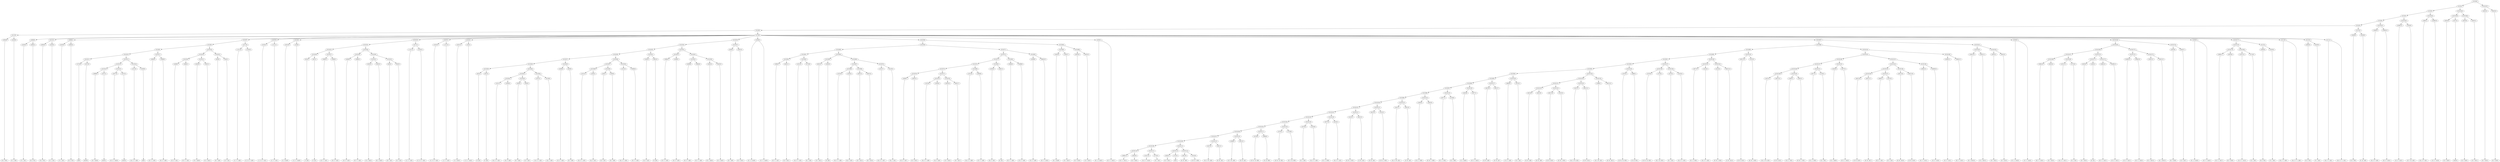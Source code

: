 digraph sample{
"L5064(0)"->"[D  E  F](0)"
"L3429(0)"->"[F  G  A](0)"
"L5122(0)"->"L5064(0)"
"L5122(0)"->"L3429(0)"
"L3429(1)"->"[F  G  A](1)"
"L5064(1)"->"[D  E  F](1)"
"L5068(0)"->"L3429(1)"
"L5068(0)"->"L5064(1)"
"L5064(2)"->"[D  E  F](2)"
"L3429(2)"->"[F  G  A](2)"
"L5122(1)"->"L5064(2)"
"L5122(1)"->"L3429(2)"
"L3429(3)"->"[F  G  A](3)"
"L5064(3)"->"[D  E  F](3)"
"L5068(1)"->"L3429(3)"
"L5068(1)"->"L5064(3)"
"L2735(0)"->"[D](0)"
"L3472(0)"->"[rest](0)"
"L5319(11)"->"L2735(0)"
"L5319(11)"->"L3472(0)"
"L3898(0)"->"[D  F  Ais](0)"
"L3472(1)"->"[rest](1)"
"L5319(14)"->"L3898(0)"
"L5319(14)"->"L3472(1)"
"L3977(0)"->"[D  E  G  Ais](0)"
"L3472(2)"->"[rest](2)"
"L5319(15)"->"L3977(0)"
"L5319(15)"->"L3472(2)"
"L5319(13)"->"L5319(14)"
"L5319(13)"->"L5319(15)"
"L2351(0)"->"[Cis  E  G  A](0)"
"L1360(0)"->"[A](0)"
"L5319(16)"->"L2351(0)"
"L5319(16)"->"L1360(0)"
"L5319(12)"->"L5319(13)"
"L5319(12)"->"L5319(16)"
"L5319(10)"->"L5319(11)"
"L5319(10)"->"L5319(12)"
"L3984(0)"->"[D  F  G  A](0)"
"L4389(0)"->"[D  E  F  A](0)"
"L5319(17)"->"L3984(0)"
"L5319(17)"->"L4389(0)"
"L5319(9)"->"L5319(10)"
"L5319(9)"->"L5319(17)"
"L4389(1)"->"[D  E  F  A](1)"
"L3984(1)"->"[D  F  G  A](1)"
"L5319(20)"->"L4389(1)"
"L5319(20)"->"L3984(1)"
"L3402(0)"->"[D  G  Ais](0)"
"L3402(1)"->"[D  G  Ais](1)"
"L5319(21)"->"L3402(0)"
"L5319(21)"->"L3402(1)"
"L5319(19)"->"L5319(20)"
"L5319(19)"->"L5319(21)"
"L630(0)"->"[D  F  A](0)"
"L630(1)"->"[D  F  A](1)"
"L5319(22)"->"L630(0)"
"L5319(22)"->"L630(1)"
"L5319(18)"->"L5319(19)"
"L5319(18)"->"L5319(22)"
"L5319(8)"->"L5319(9)"
"L5319(8)"->"L5319(18)"
"L-1411(0)"->"[C  F  G  A](0)"
"L5182(0)"->"[C  D  E  F  A](0)"
"L5271(0)"->"L-1411(0)"
"L5271(0)"->"L5182(0)"
"L5319(7)"->"L5319(8)"
"L5319(7)"->"L5271(0)"
"L5182(1)"->"[C  D  E  F  A](1)"
"L-1411(1)"->"[C  F  G  A](1)"
"L5187(0)"->"L5182(1)"
"L5187(0)"->"L-1411(1)"
"L5201(0)"->"[C  E  Ais](0)"
"L334(0)"->"[C  E  G  Ais](0)"
"L5216(0)"->"L5201(0)"
"L5216(0)"->"L334(0)"
"L652(0)"->"[F  A](0)"
"L652(1)"->"[F  A](1)"
"L5319(26)"->"L652(0)"
"L5319(26)"->"L652(1)"
"L3984(2)"->"[D  F  G  A](2)"
"L4389(2)"->"[D  E  F  A](2)"
"L5319(27)"->"L3984(2)"
"L5319(27)"->"L4389(2)"
"L5319(25)"->"L5319(26)"
"L5319(25)"->"L5319(27)"
"L4389(3)"->"[D  E  F  A](3)"
"L3984(3)"->"[D  F  G  A](3)"
"L5319(29)"->"L4389(3)"
"L5319(29)"->"L3984(3)"
"L3402(2)"->"[D  G  Ais](2)"
"L3402(3)"->"[D  G  Ais](3)"
"L5319(31)"->"L3402(2)"
"L5319(31)"->"L3402(3)"
"L630(2)"->"[D  F  A](2)"
"L630(3)"->"[D  F  A](3)"
"L5319(32)"->"L630(2)"
"L5319(32)"->"L630(3)"
"L5319(30)"->"L5319(31)"
"L5319(30)"->"L5319(32)"
"L5319(28)"->"L5319(29)"
"L5319(28)"->"L5319(30)"
"L5319(24)"->"L5319(25)"
"L5319(24)"->"L5319(28)"
"L-1411(2)"->"[C  F  G  A](2)"
"L5182(2)"->"[C  D  E  F  A](2)"
"L5271(1)"->"L-1411(2)"
"L5271(1)"->"L5182(2)"
"L5319(23)"->"L5319(24)"
"L5319(23)"->"L5271(1)"
"L5182(3)"->"[C  D  E  F  A](3)"
"L-1411(3)"->"[C  F  G  A](3)"
"L5187(1)"->"L5182(3)"
"L5187(1)"->"L-1411(3)"
"L5201(1)"->"[C  E  Ais](1)"
"L334(1)"->"[C  E  G  Ais](1)"
"L5216(1)"->"L5201(1)"
"L5216(1)"->"L334(1)"
"L652(2)"->"[F  A](2)"
"L652(3)"->"[F  A](3)"
"L5319(39)"->"L652(2)"
"L5319(39)"->"L652(3)"
"L2351(1)"->"[Cis  E  G  A](1)"
"L2404(0)"->"[Cis  E  A](0)"
"L5319(42)"->"L2351(1)"
"L5319(42)"->"L2404(0)"
"L630(4)"->"[D  F  A](4)"
"L630(5)"->"[D  F  A](5)"
"L5319(43)"->"L630(4)"
"L5319(43)"->"L630(5)"
"L5319(41)"->"L5319(42)"
"L5319(41)"->"L5319(43)"
"L2351(2)"->"[Cis  E  G  A](2)"
"L4129(0)"->"[Cis  G  A](0)"
"L5319(44)"->"L2351(2)"
"L5319(44)"->"L4129(0)"
"L5319(40)"->"L5319(41)"
"L5319(40)"->"L5319(44)"
"L5319(38)"->"L5319(39)"
"L5319(38)"->"L5319(40)"
"L4389(4)"->"[D  E  F  A](4)"
"L630(6)"->"[D  F  A](6)"
"L5319(45)"->"L4389(4)"
"L5319(45)"->"L630(6)"
"L5319(37)"->"L5319(38)"
"L5319(37)"->"L5319(45)"
"L2351(3)"->"[Cis  E  G  A](3)"
"L2404(1)"->"[Cis  E  A](1)"
"L5319(48)"->"L2351(3)"
"L5319(48)"->"L2404(1)"
"L630(7)"->"[D  F  A](7)"
"L630(8)"->"[D  F  A](8)"
"L5319(49)"->"L630(7)"
"L5319(49)"->"L630(8)"
"L5319(47)"->"L5319(48)"
"L5319(47)"->"L5319(49)"
"L2351(4)"->"[Cis  E  G  A](4)"
"L3984(4)"->"[D  F  G  A](4)"
"L5319(50)"->"L2351(4)"
"L5319(50)"->"L3984(4)"
"L5319(46)"->"L5319(47)"
"L5319(46)"->"L5319(50)"
"L5319(36)"->"L5319(37)"
"L5319(36)"->"L5319(46)"
"L2404(2)"->"[Cis  E  A](2)"
"L3661(0)"->"[E  A](0)"
"L5319(51)"->"L2404(2)"
"L5319(51)"->"L3661(0)"
"L5319(35)"->"L5319(36)"
"L5319(35)"->"L5319(51)"
"L3984(5)"->"[D  F  G  A](5)"
"L4389(5)"->"[D  E  F  A](5)"
"L5319(53)"->"L3984(5)"
"L5319(53)"->"L4389(5)"
"L4389(6)"->"[D  E  F  A](6)"
"L3984(6)"->"[D  F  G  A](6)"
"L5319(55)"->"L4389(6)"
"L5319(55)"->"L3984(6)"
"L3402(4)"->"[D  G  Ais](4)"
"L3402(5)"->"[D  G  Ais](5)"
"L5319(56)"->"L3402(4)"
"L5319(56)"->"L3402(5)"
"L5319(54)"->"L5319(55)"
"L5319(54)"->"L5319(56)"
"L5319(52)"->"L5319(53)"
"L5319(52)"->"L5319(54)"
"L5319(34)"->"L5319(35)"
"L5319(34)"->"L5319(52)"
"L630(9)"->"[D  F  A](9)"
"L630(10)"->"[D  F  A](10)"
"L5319(57)"->"L630(9)"
"L5319(57)"->"L630(10)"
"L5319(33)"->"L5319(34)"
"L5319(33)"->"L5319(57)"
"L3359(0)"->"[E  G  A  Ais](0)"
"L3359(0)"->"[E  F  G  Ais](0)"
"L3984(7)"->"[D  F  G  A](7)"
"L630(11)"->"[D  F  A](11)"
"L5319(62)"->"L3984(7)"
"L5319(62)"->"L630(11)"
"L2351(5)"->"[Cis  E  G  A](5)"
"L3719(0)"->"[E  G  A](0)"
"L5319(63)"->"L2351(5)"
"L5319(63)"->"L3719(0)"
"L5319(61)"->"L5319(62)"
"L5319(61)"->"L5319(63)"
"L630(12)"->"[D  F  A](12)"
"L1663(0)"->"[D  A](0)"
"L5319(65)"->"L630(12)"
"L5319(65)"->"L1663(0)"
"L2351(6)"->"[Cis  E  G  A](6)"
"L2404(3)"->"[Cis  E  A](3)"
"L5319(68)"->"L2351(6)"
"L5319(68)"->"L2404(3)"
"L630(13)"->"[D  F  A](13)"
"L630(14)"->"[D  F  A](14)"
"L5319(69)"->"L630(13)"
"L5319(69)"->"L630(14)"
"L5319(67)"->"L5319(68)"
"L5319(67)"->"L5319(69)"
"L2351(7)"->"[Cis  E  G  A](7)"
"L4129(1)"->"[Cis  G  A](1)"
"L5319(70)"->"L2351(7)"
"L5319(70)"->"L4129(1)"
"L5319(66)"->"L5319(67)"
"L5319(66)"->"L5319(70)"
"L5319(64)"->"L5319(65)"
"L5319(64)"->"L5319(66)"
"L5319(60)"->"L5319(61)"
"L5319(60)"->"L5319(64)"
"L4389(7)"->"[D  E  F  A](7)"
"L630(15)"->"[D  F  A](15)"
"L5319(76)"->"L4389(7)"
"L5319(76)"->"L630(15)"
"L2351(8)"->"[Cis  E  G  A](8)"
"L2404(4)"->"[Cis  E  A](4)"
"L5319(78)"->"L2351(8)"
"L5319(78)"->"L2404(4)"
"L630(16)"->"[D  F  A](16)"
"L630(17)"->"[D  F  A](17)"
"L5319(79)"->"L630(16)"
"L5319(79)"->"L630(17)"
"L5319(77)"->"L5319(78)"
"L5319(77)"->"L5319(79)"
"L5319(75)"->"L5319(76)"
"L5319(75)"->"L5319(77)"
"L2351(9)"->"[Cis  E  G  A](9)"
"L3984(8)"->"[D  F  G  A](8)"
"L5319(80)"->"L2351(9)"
"L5319(80)"->"L3984(8)"
"L5319(74)"->"L5319(75)"
"L5319(74)"->"L5319(80)"
"L2404(5)"->"[Cis  E  A](5)"
"L3661(1)"->"[E  A](1)"
"L5319(81)"->"L2404(5)"
"L5319(81)"->"L3661(1)"
"L5319(73)"->"L5319(74)"
"L5319(73)"->"L5319(81)"
"L3984(9)"->"[D  F  G  A](9)"
"L4389(8)"->"[D  E  F  A](8)"
"L5319(82)"->"L3984(9)"
"L5319(82)"->"L4389(8)"
"L5319(72)"->"L5319(73)"
"L5319(72)"->"L5319(82)"
"L4389(9)"->"[D  E  F  A](9)"
"L3984(10)"->"[D  F  G  A](10)"
"L5319(83)"->"L4389(9)"
"L5319(83)"->"L3984(10)"
"L5319(71)"->"L5319(72)"
"L5319(71)"->"L5319(83)"
"L5319(59)"->"L5319(60)"
"L5319(59)"->"L5319(71)"
"L3402(6)"->"[D  G  Ais](6)"
"L3402(7)"->"[D  G  Ais](7)"
"L5319(85)"->"L3402(6)"
"L5319(85)"->"L3402(7)"
"L630(18)"->"[D  F  A](18)"
"L630(19)"->"[D  F  A](19)"
"L5319(86)"->"L630(18)"
"L5319(86)"->"L630(19)"
"L5319(84)"->"L5319(85)"
"L5319(84)"->"L5319(86)"
"L5319(58)"->"L5319(59)"
"L5319(58)"->"L5319(84)"
"L3359(1)"->"[E  G  A  Ais](1)"
"L3359(1)"->"[E  F  G  Ais](1)"
"L3984(11)"->"[D  F  G  A](11)"
"L630(20)"->"[D  F  A](20)"
"L5319(110)"->"L3984(11)"
"L5319(110)"->"L630(20)"
"L2351(10)"->"[Cis  E  G  A](10)"
"L3719(1)"->"[E  G  A](1)"
"L5319(111)"->"L2351(10)"
"L5319(111)"->"L3719(1)"
"L5319(109)"->"L5319(110)"
"L5319(109)"->"L5319(111)"
"L630(21)"->"[D  F  A](21)"
"L2735(1)"->"[D](1)"
"L5319(113)"->"L630(21)"
"L5319(113)"->"L2735(1)"
"L4912(0)"->"[D  Fis  A](0)"
"L3323(0)"->"[D  Fis  A  B](0)"
"L5319(114)"->"L4912(0)"
"L5319(114)"->"L3323(0)"
"L5319(112)"->"L5319(113)"
"L5319(112)"->"L5319(114)"
"L5319(108)"->"L5319(109)"
"L5319(108)"->"L5319(112)"
"L3437(0)"->"[Cis  D  Fis  A](0)"
"L4912(1)"->"[D  Fis  A](1)"
"L5319(115)"->"L3437(0)"
"L5319(115)"->"L4912(1)"
"L5319(107)"->"L5319(108)"
"L5319(107)"->"L5319(115)"
"L1896(0)"->"[D  E  Fis  A](0)"
"L4912(2)"->"[D  Fis  A](2)"
"L5319(116)"->"L1896(0)"
"L5319(116)"->"L4912(2)"
"L5319(106)"->"L5319(107)"
"L5319(106)"->"L5319(116)"
"L3576(0)"->"[D  Fis  Gis  B](0)"
"L4680(0)"->"[D  Gis  B](0)"
"L5319(117)"->"L3576(0)"
"L5319(117)"->"L4680(0)"
"L5319(105)"->"L5319(106)"
"L5319(105)"->"L5319(117)"
"L3576(1)"->"[D  Fis  Gis  B](1)"
"L3729(0)"->"[D  E  Gis  B](0)"
"L5319(118)"->"L3576(1)"
"L5319(118)"->"L3729(0)"
"L5319(104)"->"L5319(105)"
"L5319(104)"->"L5319(118)"
"L2074(0)"->"[D  G  A](0)"
"L4234(0)"->"[Cis  D  G  A](0)"
"L5319(119)"->"L2074(0)"
"L5319(119)"->"L4234(0)"
"L5319(103)"->"L5319(104)"
"L5319(103)"->"L5319(119)"
"L3677(0)"->"[D  G  A  B](0)"
"L4234(1)"->"[Cis  D  G  A](1)"
"L5319(120)"->"L3677(0)"
"L5319(120)"->"L4234(1)"
"L5319(102)"->"L5319(103)"
"L5319(102)"->"L5319(120)"
"L3323(1)"->"[D  Fis  A  B](1)"
"L4912(3)"->"[D  Fis  A](3)"
"L5319(121)"->"L3323(1)"
"L5319(121)"->"L4912(3)"
"L5319(101)"->"L5319(102)"
"L5319(101)"->"L5319(121)"
"L4912(4)"->"[D  Fis  A](4)"
"L3323(2)"->"[D  Fis  A  B](2)"
"L5319(122)"->"L4912(4)"
"L5319(122)"->"L3323(2)"
"L5319(100)"->"L5319(101)"
"L5319(100)"->"L5319(122)"
"L3437(1)"->"[Cis  D  Fis  A](1)"
"L4912(5)"->"[D  Fis  A](5)"
"L5319(123)"->"L3437(1)"
"L5319(123)"->"L4912(5)"
"L5319(99)"->"L5319(100)"
"L5319(99)"->"L5319(123)"
"L1665(0)"->"[D  E  G  B](0)"
"L4832(0)"->"[D  Fis  G  B](0)"
"L5319(124)"->"L1665(0)"
"L5319(124)"->"L4832(0)"
"L5319(98)"->"L5319(99)"
"L5319(98)"->"L5319(124)"
"L3677(1)"->"[D  G  A  B](1)"
"L2156(0)"->"[D  G  B](0)"
"L5319(125)"->"L3677(1)"
"L5319(125)"->"L2156(0)"
"L5319(97)"->"L5319(98)"
"L5319(97)"->"L5319(125)"
"L3402(8)"->"[D  G  Ais](8)"
"L3977(1)"->"[D  E  G  Ais](1)"
"L5319(126)"->"L3402(8)"
"L5319(126)"->"L3977(1)"
"L5319(96)"->"L5319(97)"
"L5319(96)"->"L5319(126)"
"L4912(6)"->"[D  Fis  A](6)"
"L4912(7)"->"[D  Fis  A](7)"
"L5319(127)"->"L4912(6)"
"L5319(127)"->"L4912(7)"
"L5319(95)"->"L5319(96)"
"L5319(95)"->"L5319(127)"
"L4863(0)"->"[D  E  G  A](0)"
"L2074(1)"->"[D  G  A](1)"
"L5319(128)"->"L4863(0)"
"L5319(128)"->"L2074(1)"
"L5319(94)"->"L5319(95)"
"L5319(94)"->"L5319(128)"
"L4912(8)"->"[D  Fis  A](8)"
"L4912(9)"->"[D  Fis  A](9)"
"L5319(132)"->"L4912(8)"
"L5319(132)"->"L4912(9)"
"L4912(10)"->"[D  Fis  A](10)"
"L3323(3)"->"[D  Fis  A  B](3)"
"L5319(133)"->"L4912(10)"
"L5319(133)"->"L3323(3)"
"L5319(131)"->"L5319(132)"
"L5319(131)"->"L5319(133)"
"L3437(2)"->"[Cis  D  Fis  A](2)"
"L4912(11)"->"[D  Fis  A](11)"
"L5319(134)"->"L3437(2)"
"L5319(134)"->"L4912(11)"
"L5319(130)"->"L5319(131)"
"L5319(130)"->"L5319(134)"
"L1896(1)"->"[D  E  Fis  A](1)"
"L4912(12)"->"[D  Fis  A](12)"
"L5319(135)"->"L1896(1)"
"L5319(135)"->"L4912(12)"
"L5319(129)"->"L5319(130)"
"L5319(129)"->"L5319(135)"
"L5319(93)"->"L5319(94)"
"L5319(93)"->"L5319(129)"
"L3576(2)"->"[D  Fis  Gis  B](2)"
"L4680(1)"->"[D  Gis  B](1)"
"L5319(136)"->"L3576(2)"
"L5319(136)"->"L4680(1)"
"L5319(92)"->"L5319(93)"
"L5319(92)"->"L5319(136)"
"L3576(3)"->"[D  Fis  Gis  B](3)"
"L3729(1)"->"[D  E  Gis  B](1)"
"L5319(138)"->"L3576(3)"
"L5319(138)"->"L3729(1)"
"L2074(2)"->"[D  G  A](2)"
"L4234(2)"->"[Cis  D  G  A](2)"
"L5319(139)"->"L2074(2)"
"L5319(139)"->"L4234(2)"
"L5319(137)"->"L5319(138)"
"L5319(137)"->"L5319(139)"
"L5319(91)"->"L5319(92)"
"L5319(91)"->"L5319(137)"
"L3677(2)"->"[D  G  A  B](2)"
"L4234(3)"->"[Cis  D  G  A](3)"
"L5319(141)"->"L3677(2)"
"L5319(141)"->"L4234(3)"
"L3323(4)"->"[D  Fis  A  B](4)"
"L4912(13)"->"[D  Fis  A](13)"
"L5319(142)"->"L3323(4)"
"L5319(142)"->"L4912(13)"
"L5319(140)"->"L5319(141)"
"L5319(140)"->"L5319(142)"
"L5319(90)"->"L5319(91)"
"L5319(90)"->"L5319(140)"
"L4912(14)"->"[D  Fis  A](14)"
"L3323(5)"->"[D  Fis  A  B](5)"
"L5319(143)"->"L4912(14)"
"L5319(143)"->"L3323(5)"
"L5319(89)"->"L5319(90)"
"L5319(89)"->"L5319(143)"
"L3437(3)"->"[Cis  D  Fis  A](3)"
"L4912(15)"->"[D  Fis  A](15)"
"L5319(149)"->"L3437(3)"
"L5319(149)"->"L4912(15)"
"L1665(1)"->"[D  E  G  B](1)"
"L4832(1)"->"[D  Fis  G  B](1)"
"L5319(150)"->"L1665(1)"
"L5319(150)"->"L4832(1)"
"L5319(148)"->"L5319(149)"
"L5319(148)"->"L5319(150)"
"L3677(3)"->"[D  G  A  B](3)"
"L2156(1)"->"[D  G  B](1)"
"L5319(151)"->"L3677(3)"
"L5319(151)"->"L2156(1)"
"L5319(147)"->"L5319(148)"
"L5319(147)"->"L5319(151)"
"L3402(9)"->"[D  G  Ais](9)"
"L3977(2)"->"[D  E  G  Ais](2)"
"L5319(152)"->"L3402(9)"
"L5319(152)"->"L3977(2)"
"L5319(146)"->"L5319(147)"
"L5319(146)"->"L5319(152)"
"L4912(16)"->"[D  Fis  A](16)"
"L4912(17)"->"[D  Fis  A](17)"
"L5319(156)"->"L4912(16)"
"L5319(156)"->"L4912(17)"
"L4863(1)"->"[D  E  G  A](1)"
"L2074(3)"->"[D  G  A](3)"
"L5319(157)"->"L4863(1)"
"L5319(157)"->"L2074(3)"
"L5319(155)"->"L5319(156)"
"L5319(155)"->"L5319(157)"
"L4912(18)"->"[D  Fis  A](18)"
"L4912(19)"->"[D  Fis  A](19)"
"L5319(158)"->"L4912(18)"
"L5319(158)"->"L4912(19)"
"L5319(154)"->"L5319(155)"
"L5319(154)"->"L5319(158)"
"L3984(12)"->"[D  F  G  A](12)"
"L4389(10)"->"[D  E  F  A](10)"
"L5319(159)"->"L3984(12)"
"L5319(159)"->"L4389(10)"
"L5319(153)"->"L5319(154)"
"L5319(153)"->"L5319(159)"
"L5319(145)"->"L5319(146)"
"L5319(145)"->"L5319(153)"
"L4389(11)"->"[D  E  F  A](11)"
"L3984(13)"->"[D  F  G  A](13)"
"L5319(160)"->"L4389(11)"
"L5319(160)"->"L3984(13)"
"L5319(144)"->"L5319(145)"
"L5319(144)"->"L5319(160)"
"L5319(88)"->"L5319(89)"
"L5319(88)"->"L5319(144)"
"L3402(10)"->"[D  G  Ais](10)"
"L3402(11)"->"[D  G  Ais](11)"
"L5319(162)"->"L3402(10)"
"L5319(162)"->"L3402(11)"
"L630(22)"->"[D  F  A](22)"
"L630(23)"->"[D  F  A](23)"
"L5319(163)"->"L630(22)"
"L5319(163)"->"L630(23)"
"L5319(161)"->"L5319(162)"
"L5319(161)"->"L5319(163)"
"L5319(87)"->"L5319(88)"
"L5319(87)"->"L5319(161)"
"L3359(2)"->"[E  G  A  Ais](2)"
"L3359(2)"->"[E  F  G  Ais](2)"
"L3984(14)"->"[D  F  G  A](14)"
"L630(24)"->"[D  F  A](24)"
"L5319(168)"->"L3984(14)"
"L5319(168)"->"L630(24)"
"L2351(11)"->"[Cis  E  G  A](11)"
"L3719(2)"->"[E  G  A](2)"
"L5319(169)"->"L2351(11)"
"L5319(169)"->"L3719(2)"
"L5319(167)"->"L5319(168)"
"L5319(167)"->"L5319(169)"
"L630(25)"->"[D  F  A](25)"
"L1663(1)"->"[D  A](1)"
"L5319(171)"->"L630(25)"
"L5319(171)"->"L1663(1)"
"L3984(15)"->"[D  F  G  A](15)"
"L4389(12)"->"[D  E  F  A](12)"
"L5319(172)"->"L3984(15)"
"L5319(172)"->"L4389(12)"
"L5319(170)"->"L5319(171)"
"L5319(170)"->"L5319(172)"
"L5319(166)"->"L5319(167)"
"L5319(166)"->"L5319(170)"
"L4389(13)"->"[D  E  F  A](13)"
"L3984(16)"->"[D  F  G  A](16)"
"L5319(174)"->"L4389(13)"
"L5319(174)"->"L3984(16)"
"L3402(12)"->"[D  G  Ais](12)"
"L3402(13)"->"[D  G  Ais](13)"
"L5319(175)"->"L3402(12)"
"L5319(175)"->"L3402(13)"
"L5319(173)"->"L5319(174)"
"L5319(173)"->"L5319(175)"
"L5319(165)"->"L5319(166)"
"L5319(165)"->"L5319(173)"
"L630(26)"->"[D  F  A](26)"
"L630(27)"->"[D  F  A](27)"
"L5319(176)"->"L630(26)"
"L5319(176)"->"L630(27)"
"L5319(164)"->"L5319(165)"
"L5319(164)"->"L5319(176)"
"L3359(3)"->"[E  G  A  Ais](3)"
"L3359(3)"->"[E  F  G  Ais](3)"
"L3984(17)"->"[D  F  G  A](17)"
"L630(28)"->"[D  F  A](28)"
"L5319(179)"->"L3984(17)"
"L5319(179)"->"L630(28)"
"L2351(12)"->"[Cis  E  G  A](12)"
"L3719(3)"->"[E  G  A](3)"
"L5319(180)"->"L2351(12)"
"L5319(180)"->"L3719(3)"
"L5319(178)"->"L5319(179)"
"L5319(178)"->"L5319(180)"
"L5064(4)"->"[D  E  F](4)"
"L3429(4)"->"[F  G  A](4)"
"L5122(2)"->"L5064(4)"
"L5122(2)"->"L3429(4)"
"L5319(177)"->"L5319(178)"
"L5319(177)"->"L5122(2)"
"L3111(0)"->"[Cis  F  G  A](0)"
"L3111(0)"->"[Cis  E  F  G  A](0)"
"L5064(5)"->"[D  E  F](5)"
"L3429(5)"->"[F  G  A](5)"
"L5122(3)"->"L5064(5)"
"L5122(3)"->"L3429(5)"
"L3111(1)"->"[Cis  F  G  A](1)"
"L3111(1)"->"[Cis  E  F  G  A](1)"
"L5178(0)"->"L5068(0)"
"L5178(0)"->"L5122(1)"
"L5178(0)"->"L5068(1)"
"L5178(0)"->"L5319(7)"
"L5178(0)"->"L5187(0)"
"L5178(0)"->"L5216(0)"
"L5178(0)"->"L5319(23)"
"L5178(0)"->"L5187(1)"
"L5178(0)"->"L5216(1)"
"L5178(0)"->"L5319(33)"
"L5178(0)"->"L3359(0)"
"L5178(0)"->"L5319(58)"
"L5178(0)"->"L3359(1)"
"L5178(0)"->"L5319(87)"
"L5178(0)"->"L3359(2)"
"L5178(0)"->"L5319(164)"
"L5178(0)"->"L3359(3)"
"L5178(0)"->"L5319(177)"
"L5178(0)"->"L3111(0)"
"L5178(0)"->"L5122(3)"
"L5178(0)"->"L3111(1)"
"L5319(6)"->"L5122(0)"
"L5319(6)"->"L5178(0)"
"L5064(6)"->"[D  E  F](6)"
"L3428(0)"->"[F  Gis  A](0)"
"L5122(4)"->"L5064(6)"
"L5122(4)"->"L3428(0)"
"L5319(5)"->"L5319(6)"
"L5319(5)"->"L5122(4)"
"L2883(0)"->"[Cis  D  F  A](0)"
"L4389(14)"->"[D  E  F  A](14)"
"L5319(181)"->"L2883(0)"
"L5319(181)"->"L4389(14)"
"L5319(4)"->"L5319(5)"
"L5319(4)"->"L5319(181)"
"L4389(15)"->"[D  E  F  A](15)"
"L3263(0)"->"[D  F  Gis  A](0)"
"L5319(182)"->"L4389(15)"
"L5319(182)"->"L3263(0)"
"L5319(3)"->"L5319(4)"
"L5319(3)"->"L5319(182)"
"L2883(1)"->"[Cis  D  F  A](1)"
"L4389(16)"->"[D  E  F  A](16)"
"L5319(183)"->"L2883(1)"
"L5319(183)"->"L4389(16)"
"L5319(2)"->"L5319(3)"
"L5319(2)"->"L5319(183)"
"L630(29)"->"[D  F  A](29)"
"L3472(3)"->"[rest](3)"
"L5319(185)"->"L630(29)"
"L5319(185)"->"L3472(3)"
"L630(30)"->"[D  F  A](30)"
"L630(31)"->"[D  F  A](31)"
"L5319(186)"->"L630(30)"
"L5319(186)"->"L630(31)"
"L5319(184)"->"L5319(185)"
"L5319(184)"->"L5319(186)"
"L5319(1)"->"L5319(2)"
"L5319(1)"->"L5319(184)"
"L630(32)"->"[D  F  A](32)"
"L630(33)"->"[D  F  A](33)"
"L5319(187)"->"L630(32)"
"L5319(187)"->"L630(33)"
"L5319(0)"->"L5319(1)"
"L5319(0)"->"L5319(187)"
{rank = min; "L5319(0)"}
{rank = same; "L5319(1)"; "L5319(187)";}
{rank = same; "L5319(2)"; "L5319(184)"; "L630(32)"; "L630(33)";}
{rank = same; "L5319(3)"; "L5319(183)"; "L5319(185)"; "L5319(186)";}
{rank = same; "L5319(4)"; "L5319(182)"; "L2883(1)"; "L4389(16)"; "L630(29)"; "L3472(3)"; "L630(30)"; "L630(31)";}
{rank = same; "L5319(5)"; "L5319(181)"; "L4389(15)"; "L3263(0)";}
{rank = same; "L5319(6)"; "L5122(4)"; "L2883(0)"; "L4389(14)";}
{rank = same; "L5122(0)"; "L5178(0)"; "L5064(6)"; "L3428(0)";}
{rank = same; "L5064(0)"; "L3429(0)"; "L5068(0)"; "L5122(1)"; "L5068(1)"; "L5319(7)"; "L5187(0)"; "L5216(0)"; "L5319(23)"; "L5187(1)"; "L5216(1)"; "L5319(33)"; "L3359(0)"; "L5319(58)"; "L3359(1)"; "L5319(87)"; "L3359(2)"; "L5319(164)"; "L3359(3)"; "L5319(177)"; "L3111(0)"; "L5122(3)"; "L3111(1)";}
{rank = same; "L3429(1)"; "L5064(1)"; "L5064(2)"; "L3429(2)"; "L3429(3)"; "L5064(3)"; "L5319(8)"; "L5271(0)"; "L5182(1)"; "L-1411(1)"; "L5201(0)"; "L334(0)"; "L5319(24)"; "L5271(1)"; "L5182(3)"; "L-1411(3)"; "L5201(1)"; "L334(1)"; "L5319(34)"; "L5319(57)"; "L5319(59)"; "L5319(84)"; "L5319(88)"; "L5319(161)"; "L5319(165)"; "L5319(176)"; "L5319(178)"; "L5122(2)"; "L5064(5)"; "L3429(5)";}
{rank = same; "L5319(9)"; "L5319(18)"; "L-1411(0)"; "L5182(0)"; "L5319(25)"; "L5319(28)"; "L-1411(2)"; "L5182(2)"; "L5319(35)"; "L5319(52)"; "L630(9)"; "L630(10)"; "L5319(60)"; "L5319(71)"; "L5319(85)"; "L5319(86)"; "L5319(89)"; "L5319(144)"; "L5319(162)"; "L5319(163)"; "L5319(166)"; "L5319(173)"; "L630(26)"; "L630(27)"; "L5319(179)"; "L5319(180)"; "L5064(4)"; "L3429(4)";}
{rank = same; "L5319(10)"; "L5319(17)"; "L5319(19)"; "L5319(22)"; "L5319(26)"; "L5319(27)"; "L5319(29)"; "L5319(30)"; "L5319(36)"; "L5319(51)"; "L5319(53)"; "L5319(54)"; "L5319(61)"; "L5319(64)"; "L5319(72)"; "L5319(83)"; "L3402(6)"; "L3402(7)"; "L630(18)"; "L630(19)"; "L5319(90)"; "L5319(143)"; "L5319(145)"; "L5319(160)"; "L3402(10)"; "L3402(11)"; "L630(22)"; "L630(23)"; "L5319(167)"; "L5319(170)"; "L5319(174)"; "L5319(175)"; "L3984(17)"; "L630(28)"; "L2351(12)"; "L3719(3)";}
{rank = same; "L5319(11)"; "L5319(12)"; "L3984(0)"; "L4389(0)"; "L5319(20)"; "L5319(21)"; "L630(0)"; "L630(1)"; "L652(0)"; "L652(1)"; "L3984(2)"; "L4389(2)"; "L4389(3)"; "L3984(3)"; "L5319(31)"; "L5319(32)"; "L5319(37)"; "L5319(46)"; "L2404(2)"; "L3661(0)"; "L3984(5)"; "L4389(5)"; "L5319(55)"; "L5319(56)"; "L5319(62)"; "L5319(63)"; "L5319(65)"; "L5319(66)"; "L5319(73)"; "L5319(82)"; "L4389(9)"; "L3984(10)"; "L5319(91)"; "L5319(140)"; "L4912(14)"; "L3323(5)"; "L5319(146)"; "L5319(153)"; "L4389(11)"; "L3984(13)"; "L5319(168)"; "L5319(169)"; "L5319(171)"; "L5319(172)"; "L4389(13)"; "L3984(16)"; "L3402(12)"; "L3402(13)";}
{rank = same; "L2735(0)"; "L3472(0)"; "L5319(13)"; "L5319(16)"; "L4389(1)"; "L3984(1)"; "L3402(0)"; "L3402(1)"; "L3402(2)"; "L3402(3)"; "L630(2)"; "L630(3)"; "L5319(38)"; "L5319(45)"; "L5319(47)"; "L5319(50)"; "L4389(6)"; "L3984(6)"; "L3402(4)"; "L3402(5)"; "L3984(7)"; "L630(11)"; "L2351(5)"; "L3719(0)"; "L630(12)"; "L1663(0)"; "L5319(67)"; "L5319(70)"; "L5319(74)"; "L5319(81)"; "L3984(9)"; "L4389(8)"; "L5319(92)"; "L5319(137)"; "L5319(141)"; "L5319(142)"; "L5319(147)"; "L5319(152)"; "L5319(154)"; "L5319(159)"; "L3984(14)"; "L630(24)"; "L2351(11)"; "L3719(2)"; "L630(25)"; "L1663(1)"; "L3984(15)"; "L4389(12)";}
{rank = same; "L5319(14)"; "L5319(15)"; "L2351(0)"; "L1360(0)"; "L5319(39)"; "L5319(40)"; "L4389(4)"; "L630(6)"; "L5319(48)"; "L5319(49)"; "L2351(4)"; "L3984(4)"; "L5319(68)"; "L5319(69)"; "L2351(7)"; "L4129(1)"; "L5319(75)"; "L5319(80)"; "L2404(5)"; "L3661(1)"; "L5319(93)"; "L5319(136)"; "L5319(138)"; "L5319(139)"; "L3677(2)"; "L4234(3)"; "L3323(4)"; "L4912(13)"; "L5319(148)"; "L5319(151)"; "L3402(9)"; "L3977(2)"; "L5319(155)"; "L5319(158)"; "L3984(12)"; "L4389(10)";}
{rank = same; "L3898(0)"; "L3472(1)"; "L3977(0)"; "L3472(2)"; "L652(2)"; "L652(3)"; "L5319(41)"; "L5319(44)"; "L2351(3)"; "L2404(1)"; "L630(7)"; "L630(8)"; "L2351(6)"; "L2404(3)"; "L630(13)"; "L630(14)"; "L5319(76)"; "L5319(77)"; "L2351(9)"; "L3984(8)"; "L5319(94)"; "L5319(129)"; "L3576(2)"; "L4680(1)"; "L3576(3)"; "L3729(1)"; "L2074(2)"; "L4234(2)"; "L5319(149)"; "L5319(150)"; "L3677(3)"; "L2156(1)"; "L5319(156)"; "L5319(157)"; "L4912(18)"; "L4912(19)";}
{rank = same; "L5319(42)"; "L5319(43)"; "L2351(2)"; "L4129(0)"; "L4389(7)"; "L630(15)"; "L5319(78)"; "L5319(79)"; "L5319(95)"; "L5319(128)"; "L5319(130)"; "L5319(135)"; "L3437(3)"; "L4912(15)"; "L1665(1)"; "L4832(1)"; "L4912(16)"; "L4912(17)"; "L4863(1)"; "L2074(3)";}
{rank = same; "L2351(1)"; "L2404(0)"; "L630(4)"; "L630(5)"; "L2351(8)"; "L2404(4)"; "L630(16)"; "L630(17)"; "L5319(96)"; "L5319(127)"; "L4863(0)"; "L2074(1)"; "L5319(131)"; "L5319(134)"; "L1896(1)"; "L4912(12)";}
{rank = same; "L5319(97)"; "L5319(126)"; "L4912(6)"; "L4912(7)"; "L5319(132)"; "L5319(133)"; "L3437(2)"; "L4912(11)";}
{rank = same; "L5319(98)"; "L5319(125)"; "L3402(8)"; "L3977(1)"; "L4912(8)"; "L4912(9)"; "L4912(10)"; "L3323(3)";}
{rank = same; "L5319(99)"; "L5319(124)"; "L3677(1)"; "L2156(0)";}
{rank = same; "L5319(100)"; "L5319(123)"; "L1665(0)"; "L4832(0)";}
{rank = same; "L5319(101)"; "L5319(122)"; "L3437(1)"; "L4912(5)";}
{rank = same; "L5319(102)"; "L5319(121)"; "L4912(4)"; "L3323(2)";}
{rank = same; "L5319(103)"; "L5319(120)"; "L3323(1)"; "L4912(3)";}
{rank = same; "L5319(104)"; "L5319(119)"; "L3677(0)"; "L4234(1)";}
{rank = same; "L5319(105)"; "L5319(118)"; "L2074(0)"; "L4234(0)";}
{rank = same; "L5319(106)"; "L5319(117)"; "L3576(1)"; "L3729(0)";}
{rank = same; "L5319(107)"; "L5319(116)"; "L3576(0)"; "L4680(0)";}
{rank = same; "L5319(108)"; "L5319(115)"; "L1896(0)"; "L4912(2)";}
{rank = same; "L5319(109)"; "L5319(112)"; "L3437(0)"; "L4912(1)";}
{rank = same; "L5319(110)"; "L5319(111)"; "L5319(113)"; "L5319(114)";}
{rank = same; "L3984(11)"; "L630(20)"; "L2351(10)"; "L3719(1)"; "L630(21)"; "L2735(1)"; "L4912(0)"; "L3323(0)";}
{rank = max; "[A](0)"; "[C  D  E  F  A](0)"; "[C  D  E  F  A](1)"; "[C  D  E  F  A](2)"; "[C  D  E  F  A](3)"; "[C  E  Ais](0)"; "[C  E  Ais](1)"; "[C  E  G  Ais](0)"; "[C  E  G  Ais](1)"; "[C  F  G  A](0)"; "[C  F  G  A](1)"; "[C  F  G  A](2)"; "[C  F  G  A](3)"; "[Cis  D  F  A](0)"; "[Cis  D  F  A](1)"; "[Cis  D  Fis  A](0)"; "[Cis  D  Fis  A](1)"; "[Cis  D  Fis  A](2)"; "[Cis  D  Fis  A](3)"; "[Cis  D  G  A](0)"; "[Cis  D  G  A](1)"; "[Cis  D  G  A](2)"; "[Cis  D  G  A](3)"; "[Cis  E  A](0)"; "[Cis  E  A](1)"; "[Cis  E  A](2)"; "[Cis  E  A](3)"; "[Cis  E  A](4)"; "[Cis  E  A](5)"; "[Cis  E  F  G  A](0)"; "[Cis  E  F  G  A](1)"; "[Cis  E  G  A](0)"; "[Cis  E  G  A](1)"; "[Cis  E  G  A](10)"; "[Cis  E  G  A](11)"; "[Cis  E  G  A](12)"; "[Cis  E  G  A](2)"; "[Cis  E  G  A](3)"; "[Cis  E  G  A](4)"; "[Cis  E  G  A](5)"; "[Cis  E  G  A](6)"; "[Cis  E  G  A](7)"; "[Cis  E  G  A](8)"; "[Cis  E  G  A](9)"; "[Cis  F  G  A](0)"; "[Cis  F  G  A](1)"; "[Cis  G  A](0)"; "[Cis  G  A](1)"; "[D  A](0)"; "[D  A](1)"; "[D  E  F  A](0)"; "[D  E  F  A](1)"; "[D  E  F  A](10)"; "[D  E  F  A](11)"; "[D  E  F  A](12)"; "[D  E  F  A](13)"; "[D  E  F  A](14)"; "[D  E  F  A](15)"; "[D  E  F  A](16)"; "[D  E  F  A](2)"; "[D  E  F  A](3)"; "[D  E  F  A](4)"; "[D  E  F  A](5)"; "[D  E  F  A](6)"; "[D  E  F  A](7)"; "[D  E  F  A](8)"; "[D  E  F  A](9)"; "[D  E  F](0)"; "[D  E  F](1)"; "[D  E  F](2)"; "[D  E  F](3)"; "[D  E  F](4)"; "[D  E  F](5)"; "[D  E  F](6)"; "[D  E  Fis  A](0)"; "[D  E  Fis  A](1)"; "[D  E  G  A](0)"; "[D  E  G  A](1)"; "[D  E  G  Ais](0)"; "[D  E  G  Ais](1)"; "[D  E  G  Ais](2)"; "[D  E  G  B](0)"; "[D  E  G  B](1)"; "[D  E  Gis  B](0)"; "[D  E  Gis  B](1)"; "[D  F  A](0)"; "[D  F  A](1)"; "[D  F  A](10)"; "[D  F  A](11)"; "[D  F  A](12)"; "[D  F  A](13)"; "[D  F  A](14)"; "[D  F  A](15)"; "[D  F  A](16)"; "[D  F  A](17)"; "[D  F  A](18)"; "[D  F  A](19)"; "[D  F  A](2)"; "[D  F  A](20)"; "[D  F  A](21)"; "[D  F  A](22)"; "[D  F  A](23)"; "[D  F  A](24)"; "[D  F  A](25)"; "[D  F  A](26)"; "[D  F  A](27)"; "[D  F  A](28)"; "[D  F  A](29)"; "[D  F  A](3)"; "[D  F  A](30)"; "[D  F  A](31)"; "[D  F  A](32)"; "[D  F  A](33)"; "[D  F  A](4)"; "[D  F  A](5)"; "[D  F  A](6)"; "[D  F  A](7)"; "[D  F  A](8)"; "[D  F  A](9)"; "[D  F  Ais](0)"; "[D  F  G  A](0)"; "[D  F  G  A](1)"; "[D  F  G  A](10)"; "[D  F  G  A](11)"; "[D  F  G  A](12)"; "[D  F  G  A](13)"; "[D  F  G  A](14)"; "[D  F  G  A](15)"; "[D  F  G  A](16)"; "[D  F  G  A](17)"; "[D  F  G  A](2)"; "[D  F  G  A](3)"; "[D  F  G  A](4)"; "[D  F  G  A](5)"; "[D  F  G  A](6)"; "[D  F  G  A](7)"; "[D  F  G  A](8)"; "[D  F  G  A](9)"; "[D  F  Gis  A](0)"; "[D  Fis  A  B](0)"; "[D  Fis  A  B](1)"; "[D  Fis  A  B](2)"; "[D  Fis  A  B](3)"; "[D  Fis  A  B](4)"; "[D  Fis  A  B](5)"; "[D  Fis  A](0)"; "[D  Fis  A](1)"; "[D  Fis  A](10)"; "[D  Fis  A](11)"; "[D  Fis  A](12)"; "[D  Fis  A](13)"; "[D  Fis  A](14)"; "[D  Fis  A](15)"; "[D  Fis  A](16)"; "[D  Fis  A](17)"; "[D  Fis  A](18)"; "[D  Fis  A](19)"; "[D  Fis  A](2)"; "[D  Fis  A](3)"; "[D  Fis  A](4)"; "[D  Fis  A](5)"; "[D  Fis  A](6)"; "[D  Fis  A](7)"; "[D  Fis  A](8)"; "[D  Fis  A](9)"; "[D  Fis  G  B](0)"; "[D  Fis  G  B](1)"; "[D  Fis  Gis  B](0)"; "[D  Fis  Gis  B](1)"; "[D  Fis  Gis  B](2)"; "[D  Fis  Gis  B](3)"; "[D  G  A  B](0)"; "[D  G  A  B](1)"; "[D  G  A  B](2)"; "[D  G  A  B](3)"; "[D  G  A](0)"; "[D  G  A](1)"; "[D  G  A](2)"; "[D  G  A](3)"; "[D  G  Ais](0)"; "[D  G  Ais](1)"; "[D  G  Ais](10)"; "[D  G  Ais](11)"; "[D  G  Ais](12)"; "[D  G  Ais](13)"; "[D  G  Ais](2)"; "[D  G  Ais](3)"; "[D  G  Ais](4)"; "[D  G  Ais](5)"; "[D  G  Ais](6)"; "[D  G  Ais](7)"; "[D  G  Ais](8)"; "[D  G  Ais](9)"; "[D  G  B](0)"; "[D  G  B](1)"; "[D  Gis  B](0)"; "[D  Gis  B](1)"; "[D](0)"; "[D](1)"; "[E  A](0)"; "[E  A](1)"; "[E  F  G  Ais](0)"; "[E  F  G  Ais](1)"; "[E  F  G  Ais](2)"; "[E  F  G  Ais](3)"; "[E  G  A  Ais](0)"; "[E  G  A  Ais](1)"; "[E  G  A  Ais](2)"; "[E  G  A  Ais](3)"; "[E  G  A](0)"; "[E  G  A](1)"; "[E  G  A](2)"; "[E  G  A](3)"; "[F  A](0)"; "[F  A](1)"; "[F  A](2)"; "[F  A](3)"; "[F  G  A](0)"; "[F  G  A](1)"; "[F  G  A](2)"; "[F  G  A](3)"; "[F  G  A](4)"; "[F  G  A](5)"; "[F  Gis  A](0)"; "[rest](0)"; "[rest](1)"; "[rest](2)"; "[rest](3)";}
}